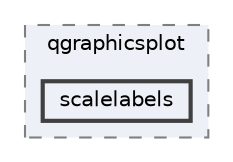 digraph "scalelabels"
{
 // LATEX_PDF_SIZE
  bgcolor="transparent";
  edge [fontname=Helvetica,fontsize=10,labelfontname=Helvetica,labelfontsize=10];
  node [fontname=Helvetica,fontsize=10,shape=box,height=0.2,width=0.4];
  compound=true
  subgraph clusterdir_ae992c797f94996332e7a97499bb3e7f {
    graph [ bgcolor="#edf0f7", pencolor="grey50", label="qgraphicsplot", fontname=Helvetica,fontsize=10 style="filled,dashed", URL="dir_ae992c797f94996332e7a97499bb3e7f.html",tooltip=""]
  dir_92a52263fe9ea4e337765fd78f2497cc [label="scalelabels", fillcolor="#edf0f7", color="grey25", style="filled,bold", URL="dir_92a52263fe9ea4e337765fd78f2497cc.html",tooltip=""];
  }
}
